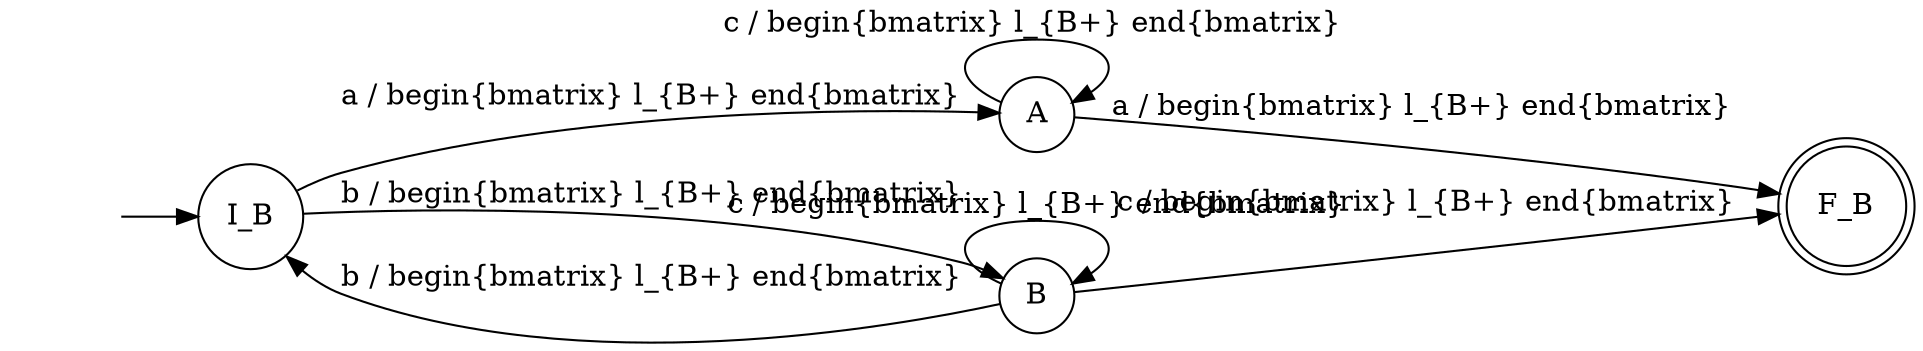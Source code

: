 digraph Automaton {rankdir = LR;
initial [shape=plaintext,label=""];
initial -> S;
A [shape=circle,label="A"];
A -> F [label="a / \begin{bmatrix} l_{B+} \end{bmatrix} "]
A -> A [label="c / \begin{bmatrix} l_{B+} \end{bmatrix} "]
B [shape=circle,label="B"];
B -> S [label="b / \begin{bmatrix} l_{B+} \end{bmatrix}"]
B -> B [label="c / \begin{bmatrix} l_{B+} \end{bmatrix}"]
B -> F [label="c / \begin{bmatrix} l_{B+} \end{bmatrix}"]
F [shape=doublecircle,label="F_B"];
S [shape=circle,label="I_B"];
S -> A [label="a / \begin{bmatrix} l_{B+} \end{bmatrix}"]
S -> B [label="b / \begin{bmatrix} l_{B+} \end{bmatrix}"]
}
